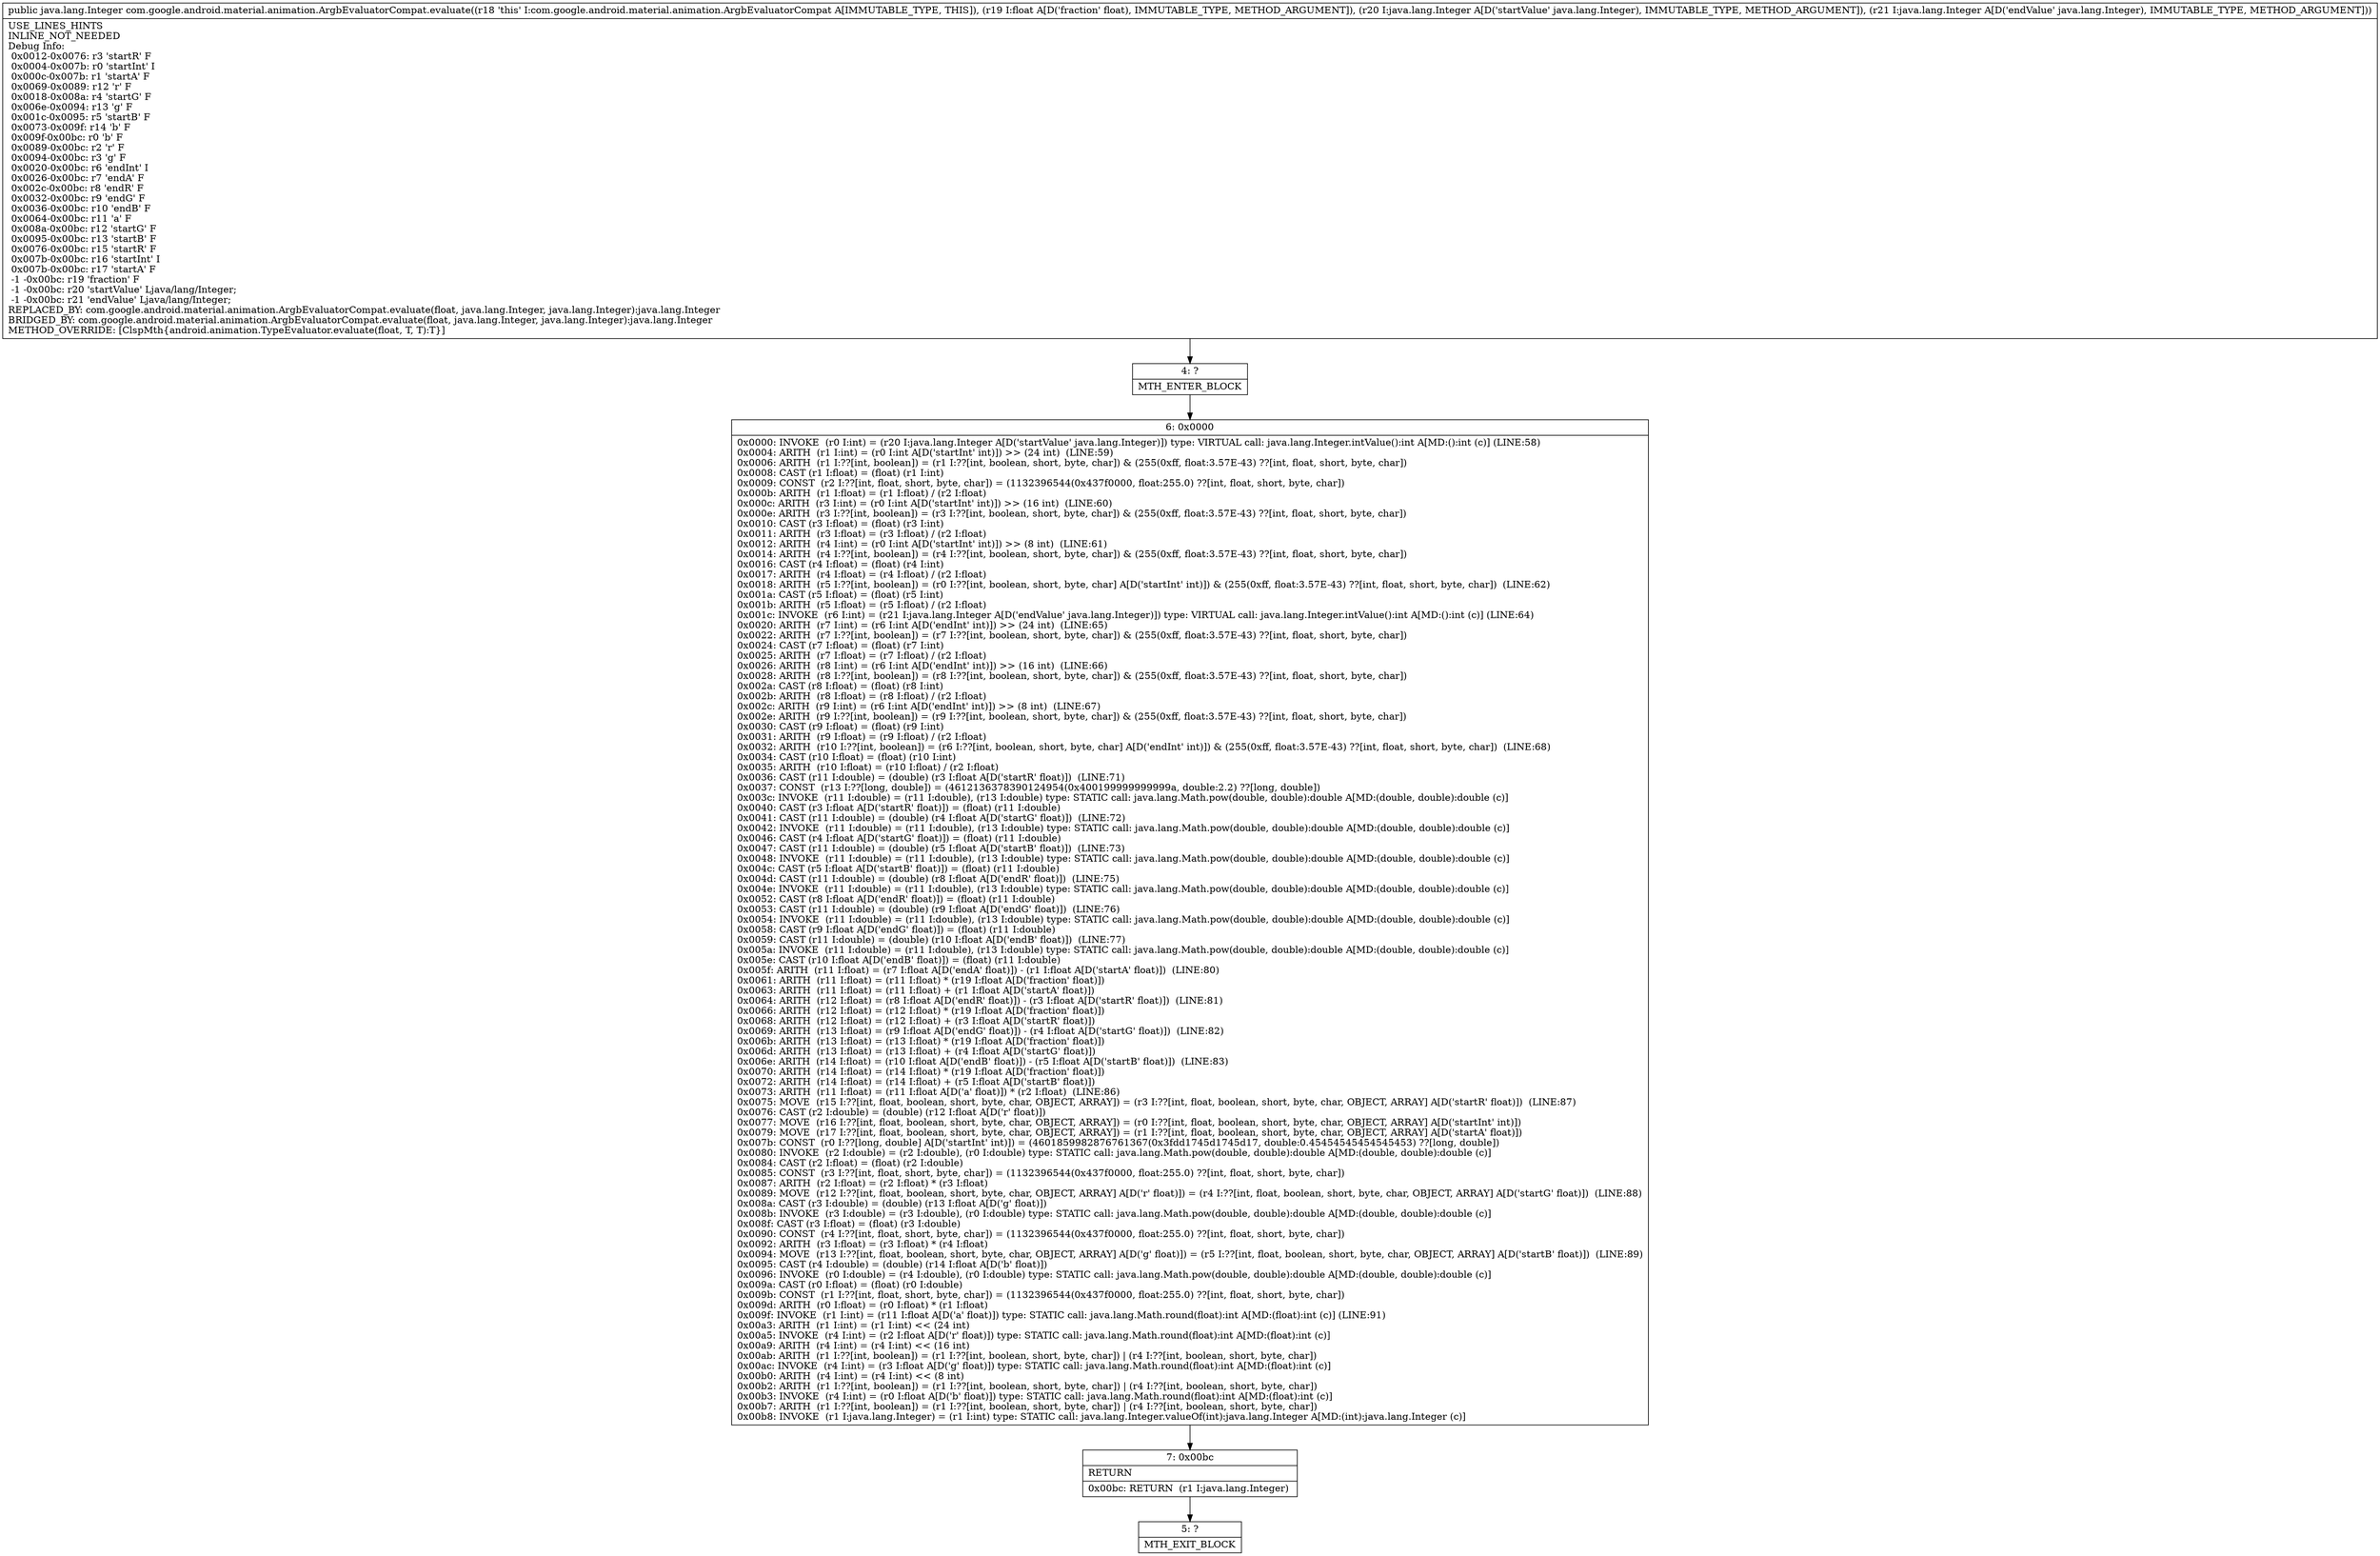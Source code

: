 digraph "CFG forcom.google.android.material.animation.ArgbEvaluatorCompat.evaluate(FLjava\/lang\/Integer;Ljava\/lang\/Integer;)Ljava\/lang\/Integer;" {
Node_4 [shape=record,label="{4\:\ ?|MTH_ENTER_BLOCK\l}"];
Node_6 [shape=record,label="{6\:\ 0x0000|0x0000: INVOKE  (r0 I:int) = (r20 I:java.lang.Integer A[D('startValue' java.lang.Integer)]) type: VIRTUAL call: java.lang.Integer.intValue():int A[MD:():int (c)] (LINE:58)\l0x0004: ARITH  (r1 I:int) = (r0 I:int A[D('startInt' int)]) \>\> (24 int)  (LINE:59)\l0x0006: ARITH  (r1 I:??[int, boolean]) = (r1 I:??[int, boolean, short, byte, char]) & (255(0xff, float:3.57E\-43) ??[int, float, short, byte, char]) \l0x0008: CAST (r1 I:float) = (float) (r1 I:int) \l0x0009: CONST  (r2 I:??[int, float, short, byte, char]) = (1132396544(0x437f0000, float:255.0) ??[int, float, short, byte, char]) \l0x000b: ARITH  (r1 I:float) = (r1 I:float) \/ (r2 I:float) \l0x000c: ARITH  (r3 I:int) = (r0 I:int A[D('startInt' int)]) \>\> (16 int)  (LINE:60)\l0x000e: ARITH  (r3 I:??[int, boolean]) = (r3 I:??[int, boolean, short, byte, char]) & (255(0xff, float:3.57E\-43) ??[int, float, short, byte, char]) \l0x0010: CAST (r3 I:float) = (float) (r3 I:int) \l0x0011: ARITH  (r3 I:float) = (r3 I:float) \/ (r2 I:float) \l0x0012: ARITH  (r4 I:int) = (r0 I:int A[D('startInt' int)]) \>\> (8 int)  (LINE:61)\l0x0014: ARITH  (r4 I:??[int, boolean]) = (r4 I:??[int, boolean, short, byte, char]) & (255(0xff, float:3.57E\-43) ??[int, float, short, byte, char]) \l0x0016: CAST (r4 I:float) = (float) (r4 I:int) \l0x0017: ARITH  (r4 I:float) = (r4 I:float) \/ (r2 I:float) \l0x0018: ARITH  (r5 I:??[int, boolean]) = (r0 I:??[int, boolean, short, byte, char] A[D('startInt' int)]) & (255(0xff, float:3.57E\-43) ??[int, float, short, byte, char])  (LINE:62)\l0x001a: CAST (r5 I:float) = (float) (r5 I:int) \l0x001b: ARITH  (r5 I:float) = (r5 I:float) \/ (r2 I:float) \l0x001c: INVOKE  (r6 I:int) = (r21 I:java.lang.Integer A[D('endValue' java.lang.Integer)]) type: VIRTUAL call: java.lang.Integer.intValue():int A[MD:():int (c)] (LINE:64)\l0x0020: ARITH  (r7 I:int) = (r6 I:int A[D('endInt' int)]) \>\> (24 int)  (LINE:65)\l0x0022: ARITH  (r7 I:??[int, boolean]) = (r7 I:??[int, boolean, short, byte, char]) & (255(0xff, float:3.57E\-43) ??[int, float, short, byte, char]) \l0x0024: CAST (r7 I:float) = (float) (r7 I:int) \l0x0025: ARITH  (r7 I:float) = (r7 I:float) \/ (r2 I:float) \l0x0026: ARITH  (r8 I:int) = (r6 I:int A[D('endInt' int)]) \>\> (16 int)  (LINE:66)\l0x0028: ARITH  (r8 I:??[int, boolean]) = (r8 I:??[int, boolean, short, byte, char]) & (255(0xff, float:3.57E\-43) ??[int, float, short, byte, char]) \l0x002a: CAST (r8 I:float) = (float) (r8 I:int) \l0x002b: ARITH  (r8 I:float) = (r8 I:float) \/ (r2 I:float) \l0x002c: ARITH  (r9 I:int) = (r6 I:int A[D('endInt' int)]) \>\> (8 int)  (LINE:67)\l0x002e: ARITH  (r9 I:??[int, boolean]) = (r9 I:??[int, boolean, short, byte, char]) & (255(0xff, float:3.57E\-43) ??[int, float, short, byte, char]) \l0x0030: CAST (r9 I:float) = (float) (r9 I:int) \l0x0031: ARITH  (r9 I:float) = (r9 I:float) \/ (r2 I:float) \l0x0032: ARITH  (r10 I:??[int, boolean]) = (r6 I:??[int, boolean, short, byte, char] A[D('endInt' int)]) & (255(0xff, float:3.57E\-43) ??[int, float, short, byte, char])  (LINE:68)\l0x0034: CAST (r10 I:float) = (float) (r10 I:int) \l0x0035: ARITH  (r10 I:float) = (r10 I:float) \/ (r2 I:float) \l0x0036: CAST (r11 I:double) = (double) (r3 I:float A[D('startR' float)])  (LINE:71)\l0x0037: CONST  (r13 I:??[long, double]) = (4612136378390124954(0x400199999999999a, double:2.2) ??[long, double]) \l0x003c: INVOKE  (r11 I:double) = (r11 I:double), (r13 I:double) type: STATIC call: java.lang.Math.pow(double, double):double A[MD:(double, double):double (c)]\l0x0040: CAST (r3 I:float A[D('startR' float)]) = (float) (r11 I:double) \l0x0041: CAST (r11 I:double) = (double) (r4 I:float A[D('startG' float)])  (LINE:72)\l0x0042: INVOKE  (r11 I:double) = (r11 I:double), (r13 I:double) type: STATIC call: java.lang.Math.pow(double, double):double A[MD:(double, double):double (c)]\l0x0046: CAST (r4 I:float A[D('startG' float)]) = (float) (r11 I:double) \l0x0047: CAST (r11 I:double) = (double) (r5 I:float A[D('startB' float)])  (LINE:73)\l0x0048: INVOKE  (r11 I:double) = (r11 I:double), (r13 I:double) type: STATIC call: java.lang.Math.pow(double, double):double A[MD:(double, double):double (c)]\l0x004c: CAST (r5 I:float A[D('startB' float)]) = (float) (r11 I:double) \l0x004d: CAST (r11 I:double) = (double) (r8 I:float A[D('endR' float)])  (LINE:75)\l0x004e: INVOKE  (r11 I:double) = (r11 I:double), (r13 I:double) type: STATIC call: java.lang.Math.pow(double, double):double A[MD:(double, double):double (c)]\l0x0052: CAST (r8 I:float A[D('endR' float)]) = (float) (r11 I:double) \l0x0053: CAST (r11 I:double) = (double) (r9 I:float A[D('endG' float)])  (LINE:76)\l0x0054: INVOKE  (r11 I:double) = (r11 I:double), (r13 I:double) type: STATIC call: java.lang.Math.pow(double, double):double A[MD:(double, double):double (c)]\l0x0058: CAST (r9 I:float A[D('endG' float)]) = (float) (r11 I:double) \l0x0059: CAST (r11 I:double) = (double) (r10 I:float A[D('endB' float)])  (LINE:77)\l0x005a: INVOKE  (r11 I:double) = (r11 I:double), (r13 I:double) type: STATIC call: java.lang.Math.pow(double, double):double A[MD:(double, double):double (c)]\l0x005e: CAST (r10 I:float A[D('endB' float)]) = (float) (r11 I:double) \l0x005f: ARITH  (r11 I:float) = (r7 I:float A[D('endA' float)]) \- (r1 I:float A[D('startA' float)])  (LINE:80)\l0x0061: ARITH  (r11 I:float) = (r11 I:float) * (r19 I:float A[D('fraction' float)]) \l0x0063: ARITH  (r11 I:float) = (r11 I:float) + (r1 I:float A[D('startA' float)]) \l0x0064: ARITH  (r12 I:float) = (r8 I:float A[D('endR' float)]) \- (r3 I:float A[D('startR' float)])  (LINE:81)\l0x0066: ARITH  (r12 I:float) = (r12 I:float) * (r19 I:float A[D('fraction' float)]) \l0x0068: ARITH  (r12 I:float) = (r12 I:float) + (r3 I:float A[D('startR' float)]) \l0x0069: ARITH  (r13 I:float) = (r9 I:float A[D('endG' float)]) \- (r4 I:float A[D('startG' float)])  (LINE:82)\l0x006b: ARITH  (r13 I:float) = (r13 I:float) * (r19 I:float A[D('fraction' float)]) \l0x006d: ARITH  (r13 I:float) = (r13 I:float) + (r4 I:float A[D('startG' float)]) \l0x006e: ARITH  (r14 I:float) = (r10 I:float A[D('endB' float)]) \- (r5 I:float A[D('startB' float)])  (LINE:83)\l0x0070: ARITH  (r14 I:float) = (r14 I:float) * (r19 I:float A[D('fraction' float)]) \l0x0072: ARITH  (r14 I:float) = (r14 I:float) + (r5 I:float A[D('startB' float)]) \l0x0073: ARITH  (r11 I:float) = (r11 I:float A[D('a' float)]) * (r2 I:float)  (LINE:86)\l0x0075: MOVE  (r15 I:??[int, float, boolean, short, byte, char, OBJECT, ARRAY]) = (r3 I:??[int, float, boolean, short, byte, char, OBJECT, ARRAY] A[D('startR' float)])  (LINE:87)\l0x0076: CAST (r2 I:double) = (double) (r12 I:float A[D('r' float)]) \l0x0077: MOVE  (r16 I:??[int, float, boolean, short, byte, char, OBJECT, ARRAY]) = (r0 I:??[int, float, boolean, short, byte, char, OBJECT, ARRAY] A[D('startInt' int)]) \l0x0079: MOVE  (r17 I:??[int, float, boolean, short, byte, char, OBJECT, ARRAY]) = (r1 I:??[int, float, boolean, short, byte, char, OBJECT, ARRAY] A[D('startA' float)]) \l0x007b: CONST  (r0 I:??[long, double] A[D('startInt' int)]) = (4601859982876761367(0x3fdd1745d1745d17, double:0.45454545454545453) ??[long, double]) \l0x0080: INVOKE  (r2 I:double) = (r2 I:double), (r0 I:double) type: STATIC call: java.lang.Math.pow(double, double):double A[MD:(double, double):double (c)]\l0x0084: CAST (r2 I:float) = (float) (r2 I:double) \l0x0085: CONST  (r3 I:??[int, float, short, byte, char]) = (1132396544(0x437f0000, float:255.0) ??[int, float, short, byte, char]) \l0x0087: ARITH  (r2 I:float) = (r2 I:float) * (r3 I:float) \l0x0089: MOVE  (r12 I:??[int, float, boolean, short, byte, char, OBJECT, ARRAY] A[D('r' float)]) = (r4 I:??[int, float, boolean, short, byte, char, OBJECT, ARRAY] A[D('startG' float)])  (LINE:88)\l0x008a: CAST (r3 I:double) = (double) (r13 I:float A[D('g' float)]) \l0x008b: INVOKE  (r3 I:double) = (r3 I:double), (r0 I:double) type: STATIC call: java.lang.Math.pow(double, double):double A[MD:(double, double):double (c)]\l0x008f: CAST (r3 I:float) = (float) (r3 I:double) \l0x0090: CONST  (r4 I:??[int, float, short, byte, char]) = (1132396544(0x437f0000, float:255.0) ??[int, float, short, byte, char]) \l0x0092: ARITH  (r3 I:float) = (r3 I:float) * (r4 I:float) \l0x0094: MOVE  (r13 I:??[int, float, boolean, short, byte, char, OBJECT, ARRAY] A[D('g' float)]) = (r5 I:??[int, float, boolean, short, byte, char, OBJECT, ARRAY] A[D('startB' float)])  (LINE:89)\l0x0095: CAST (r4 I:double) = (double) (r14 I:float A[D('b' float)]) \l0x0096: INVOKE  (r0 I:double) = (r4 I:double), (r0 I:double) type: STATIC call: java.lang.Math.pow(double, double):double A[MD:(double, double):double (c)]\l0x009a: CAST (r0 I:float) = (float) (r0 I:double) \l0x009b: CONST  (r1 I:??[int, float, short, byte, char]) = (1132396544(0x437f0000, float:255.0) ??[int, float, short, byte, char]) \l0x009d: ARITH  (r0 I:float) = (r0 I:float) * (r1 I:float) \l0x009f: INVOKE  (r1 I:int) = (r11 I:float A[D('a' float)]) type: STATIC call: java.lang.Math.round(float):int A[MD:(float):int (c)] (LINE:91)\l0x00a3: ARITH  (r1 I:int) = (r1 I:int) \<\< (24 int) \l0x00a5: INVOKE  (r4 I:int) = (r2 I:float A[D('r' float)]) type: STATIC call: java.lang.Math.round(float):int A[MD:(float):int (c)]\l0x00a9: ARITH  (r4 I:int) = (r4 I:int) \<\< (16 int) \l0x00ab: ARITH  (r1 I:??[int, boolean]) = (r1 I:??[int, boolean, short, byte, char]) \| (r4 I:??[int, boolean, short, byte, char]) \l0x00ac: INVOKE  (r4 I:int) = (r3 I:float A[D('g' float)]) type: STATIC call: java.lang.Math.round(float):int A[MD:(float):int (c)]\l0x00b0: ARITH  (r4 I:int) = (r4 I:int) \<\< (8 int) \l0x00b2: ARITH  (r1 I:??[int, boolean]) = (r1 I:??[int, boolean, short, byte, char]) \| (r4 I:??[int, boolean, short, byte, char]) \l0x00b3: INVOKE  (r4 I:int) = (r0 I:float A[D('b' float)]) type: STATIC call: java.lang.Math.round(float):int A[MD:(float):int (c)]\l0x00b7: ARITH  (r1 I:??[int, boolean]) = (r1 I:??[int, boolean, short, byte, char]) \| (r4 I:??[int, boolean, short, byte, char]) \l0x00b8: INVOKE  (r1 I:java.lang.Integer) = (r1 I:int) type: STATIC call: java.lang.Integer.valueOf(int):java.lang.Integer A[MD:(int):java.lang.Integer (c)]\l}"];
Node_7 [shape=record,label="{7\:\ 0x00bc|RETURN\l|0x00bc: RETURN  (r1 I:java.lang.Integer) \l}"];
Node_5 [shape=record,label="{5\:\ ?|MTH_EXIT_BLOCK\l}"];
MethodNode[shape=record,label="{public java.lang.Integer com.google.android.material.animation.ArgbEvaluatorCompat.evaluate((r18 'this' I:com.google.android.material.animation.ArgbEvaluatorCompat A[IMMUTABLE_TYPE, THIS]), (r19 I:float A[D('fraction' float), IMMUTABLE_TYPE, METHOD_ARGUMENT]), (r20 I:java.lang.Integer A[D('startValue' java.lang.Integer), IMMUTABLE_TYPE, METHOD_ARGUMENT]), (r21 I:java.lang.Integer A[D('endValue' java.lang.Integer), IMMUTABLE_TYPE, METHOD_ARGUMENT]))  | USE_LINES_HINTS\lINLINE_NOT_NEEDED\lDebug Info:\l  0x0012\-0x0076: r3 'startR' F\l  0x0004\-0x007b: r0 'startInt' I\l  0x000c\-0x007b: r1 'startA' F\l  0x0069\-0x0089: r12 'r' F\l  0x0018\-0x008a: r4 'startG' F\l  0x006e\-0x0094: r13 'g' F\l  0x001c\-0x0095: r5 'startB' F\l  0x0073\-0x009f: r14 'b' F\l  0x009f\-0x00bc: r0 'b' F\l  0x0089\-0x00bc: r2 'r' F\l  0x0094\-0x00bc: r3 'g' F\l  0x0020\-0x00bc: r6 'endInt' I\l  0x0026\-0x00bc: r7 'endA' F\l  0x002c\-0x00bc: r8 'endR' F\l  0x0032\-0x00bc: r9 'endG' F\l  0x0036\-0x00bc: r10 'endB' F\l  0x0064\-0x00bc: r11 'a' F\l  0x008a\-0x00bc: r12 'startG' F\l  0x0095\-0x00bc: r13 'startB' F\l  0x0076\-0x00bc: r15 'startR' F\l  0x007b\-0x00bc: r16 'startInt' I\l  0x007b\-0x00bc: r17 'startA' F\l  \-1 \-0x00bc: r19 'fraction' F\l  \-1 \-0x00bc: r20 'startValue' Ljava\/lang\/Integer;\l  \-1 \-0x00bc: r21 'endValue' Ljava\/lang\/Integer;\lREPLACED_BY: com.google.android.material.animation.ArgbEvaluatorCompat.evaluate(float, java.lang.Integer, java.lang.Integer):java.lang.Integer\lBRIDGED_BY: com.google.android.material.animation.ArgbEvaluatorCompat.evaluate(float, java.lang.Integer, java.lang.Integer):java.lang.Integer\lMETHOD_OVERRIDE: [ClspMth\{android.animation.TypeEvaluator.evaluate(float, T, T):T\}]\l}"];
MethodNode -> Node_4;Node_4 -> Node_6;
Node_6 -> Node_7;
Node_7 -> Node_5;
}

